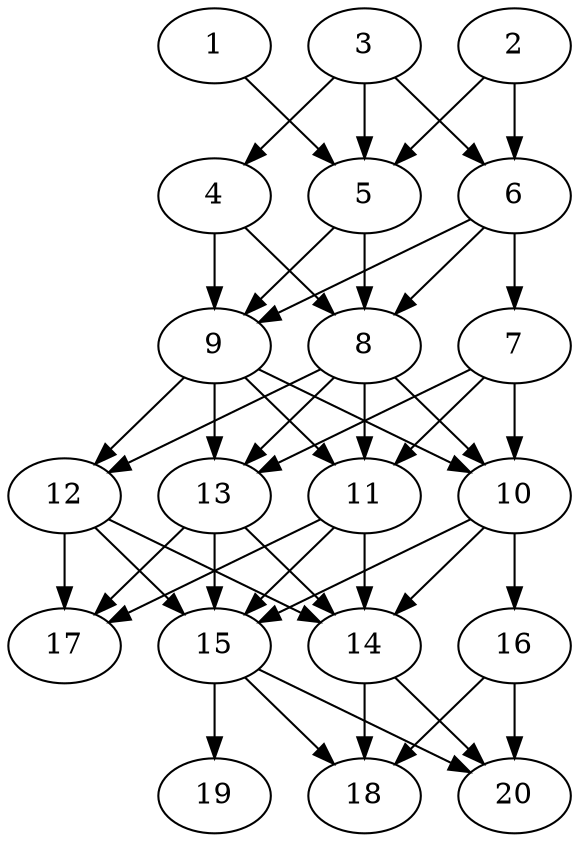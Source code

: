 // DAG automatically generated by daggen at Thu Oct  3 13:58:43 2019
// ./daggen --dot -n 20 --ccr 0.5 --fat 0.5 --regular 0.7 --density 0.9 --mindata 5242880 --maxdata 52428800 
digraph G {
  1 [size="55681024", alpha="0.00", expect_size="27840512"] 
  1 -> 5 [size ="27840512"]
  2 [size="79796224", alpha="0.13", expect_size="39898112"] 
  2 -> 5 [size ="39898112"]
  2 -> 6 [size ="39898112"]
  3 [size="102029312", alpha="0.05", expect_size="51014656"] 
  3 -> 4 [size ="51014656"]
  3 -> 5 [size ="51014656"]
  3 -> 6 [size ="51014656"]
  4 [size="58640384", alpha="0.16", expect_size="29320192"] 
  4 -> 8 [size ="29320192"]
  4 -> 9 [size ="29320192"]
  5 [size="17070080", alpha="0.07", expect_size="8535040"] 
  5 -> 8 [size ="8535040"]
  5 -> 9 [size ="8535040"]
  6 [size="46497792", alpha="0.15", expect_size="23248896"] 
  6 -> 7 [size ="23248896"]
  6 -> 8 [size ="23248896"]
  6 -> 9 [size ="23248896"]
  7 [size="59207680", alpha="0.03", expect_size="29603840"] 
  7 -> 10 [size ="29603840"]
  7 -> 11 [size ="29603840"]
  7 -> 13 [size ="29603840"]
  8 [size="99958784", alpha="0.02", expect_size="49979392"] 
  8 -> 10 [size ="49979392"]
  8 -> 11 [size ="49979392"]
  8 -> 12 [size ="49979392"]
  8 -> 13 [size ="49979392"]
  9 [size="62220288", alpha="0.11", expect_size="31110144"] 
  9 -> 10 [size ="31110144"]
  9 -> 11 [size ="31110144"]
  9 -> 12 [size ="31110144"]
  9 -> 13 [size ="31110144"]
  10 [size="76378112", alpha="0.08", expect_size="38189056"] 
  10 -> 14 [size ="38189056"]
  10 -> 15 [size ="38189056"]
  10 -> 16 [size ="38189056"]
  11 [size="57180160", alpha="0.10", expect_size="28590080"] 
  11 -> 14 [size ="28590080"]
  11 -> 15 [size ="28590080"]
  11 -> 17 [size ="28590080"]
  12 [size="58832896", alpha="0.05", expect_size="29416448"] 
  12 -> 14 [size ="29416448"]
  12 -> 15 [size ="29416448"]
  12 -> 17 [size ="29416448"]
  13 [size="27574272", alpha="0.14", expect_size="13787136"] 
  13 -> 14 [size ="13787136"]
  13 -> 15 [size ="13787136"]
  13 -> 17 [size ="13787136"]
  14 [size="50163712", alpha="0.01", expect_size="25081856"] 
  14 -> 18 [size ="25081856"]
  14 -> 20 [size ="25081856"]
  15 [size="31655936", alpha="0.12", expect_size="15827968"] 
  15 -> 18 [size ="15827968"]
  15 -> 19 [size ="15827968"]
  15 -> 20 [size ="15827968"]
  16 [size="65062912", alpha="0.08", expect_size="32531456"] 
  16 -> 18 [size ="32531456"]
  16 -> 20 [size ="32531456"]
  17 [size="40437760", alpha="0.16", expect_size="20218880"] 
  18 [size="52910080", alpha="0.15", expect_size="26455040"] 
  19 [size="61714432", alpha="0.19", expect_size="30857216"] 
  20 [size="18997248", alpha="0.14", expect_size="9498624"] 
}
